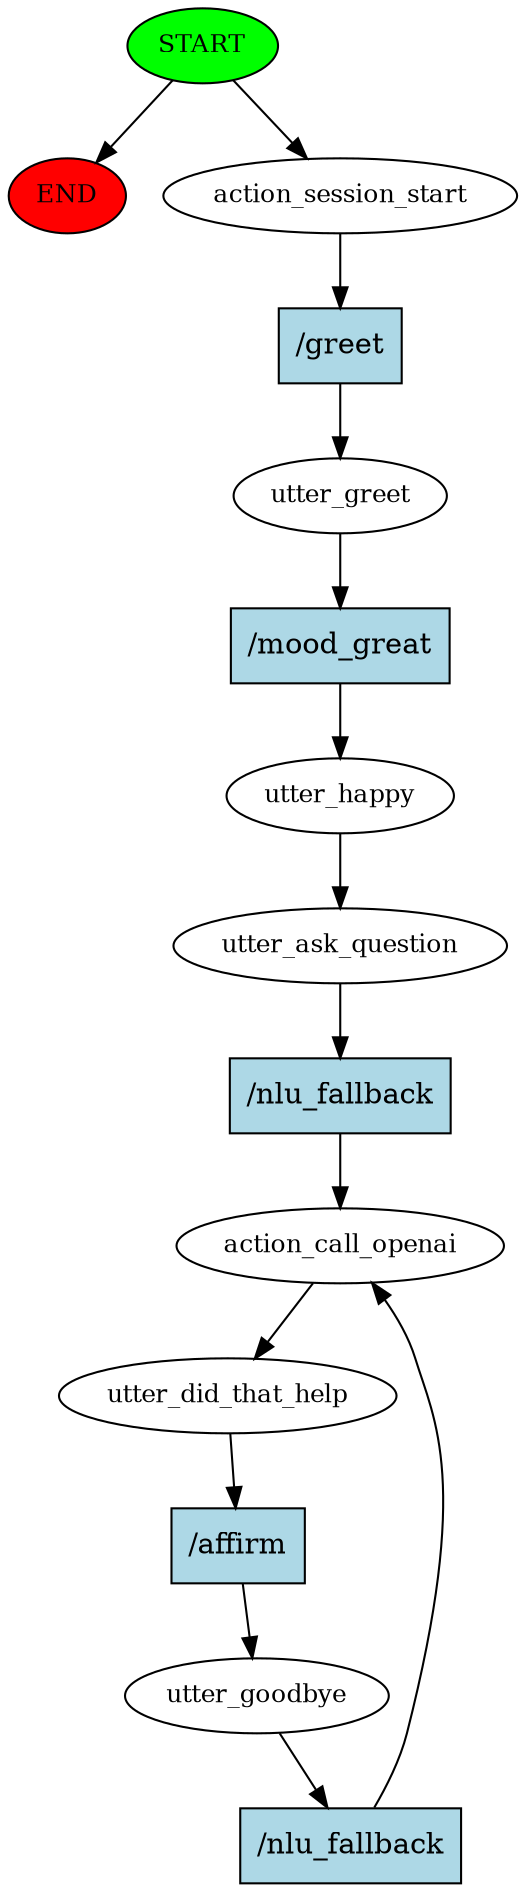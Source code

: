 digraph  {
0 [class="start active", fillcolor=green, fontsize=12, label=START, style=filled];
"-1" [class=end, fillcolor=red, fontsize=12, label=END, style=filled];
1 [class=active, fontsize=12, label=action_session_start];
2 [class=active, fontsize=12, label=utter_greet];
3 [class=active, fontsize=12, label=utter_happy];
4 [class=active, fontsize=12, label=utter_ask_question];
5 [class=active, fontsize=12, label=action_call_openai];
6 [class="active dashed", fontsize=12, label=utter_did_that_help];
7 [class=active, fontsize=12, label=utter_goodbye];
10 [class="intent active", fillcolor=lightblue, label="/greet", shape=rect, style=filled];
11 [class="intent active", fillcolor=lightblue, label="/mood_great", shape=rect, style=filled];
12 [class="intent active", fillcolor=lightblue, label="/nlu_fallback", shape=rect, style=filled];
13 [class="intent active", fillcolor=lightblue, label="/affirm", shape=rect, style=filled];
14 [class="intent active", fillcolor=lightblue, label="/nlu_fallback", shape=rect, style=filled];
0 -> "-1"  [class="", key=NONE, label=""];
0 -> 1  [class=active, key=NONE, label=""];
1 -> 10  [class=active, key=0];
2 -> 11  [class=active, key=0];
3 -> 4  [class=active, key=NONE, label=""];
4 -> 12  [class=active, key=0];
5 -> 6  [class=active, key=NONE, label=""];
6 -> 13  [class=active, key=0];
7 -> 14  [class=active, key=0];
10 -> 2  [class=active, key=0];
11 -> 3  [class=active, key=0];
12 -> 5  [class=active, key=0];
13 -> 7  [class=active, key=0];
14 -> 5  [class=active, key=0];
}
